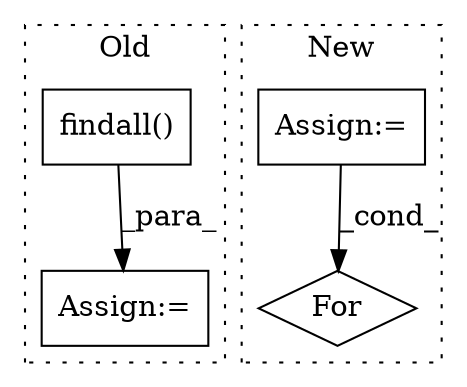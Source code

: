 digraph G {
subgraph cluster0 {
1 [label="findall()" a="75" s="2167,2205" l="11,1" shape="box"];
3 [label="Assign:=" a="68" s="2224" l="3" shape="box"];
label = "Old";
style="dotted";
}
subgraph cluster1 {
2 [label="For" a="107" s="2237,2265" l="4,18" shape="diamond"];
4 [label="Assign:=" a="68" s="2129" l="3" shape="box"];
label = "New";
style="dotted";
}
1 -> 3 [label="_para_"];
4 -> 2 [label="_cond_"];
}